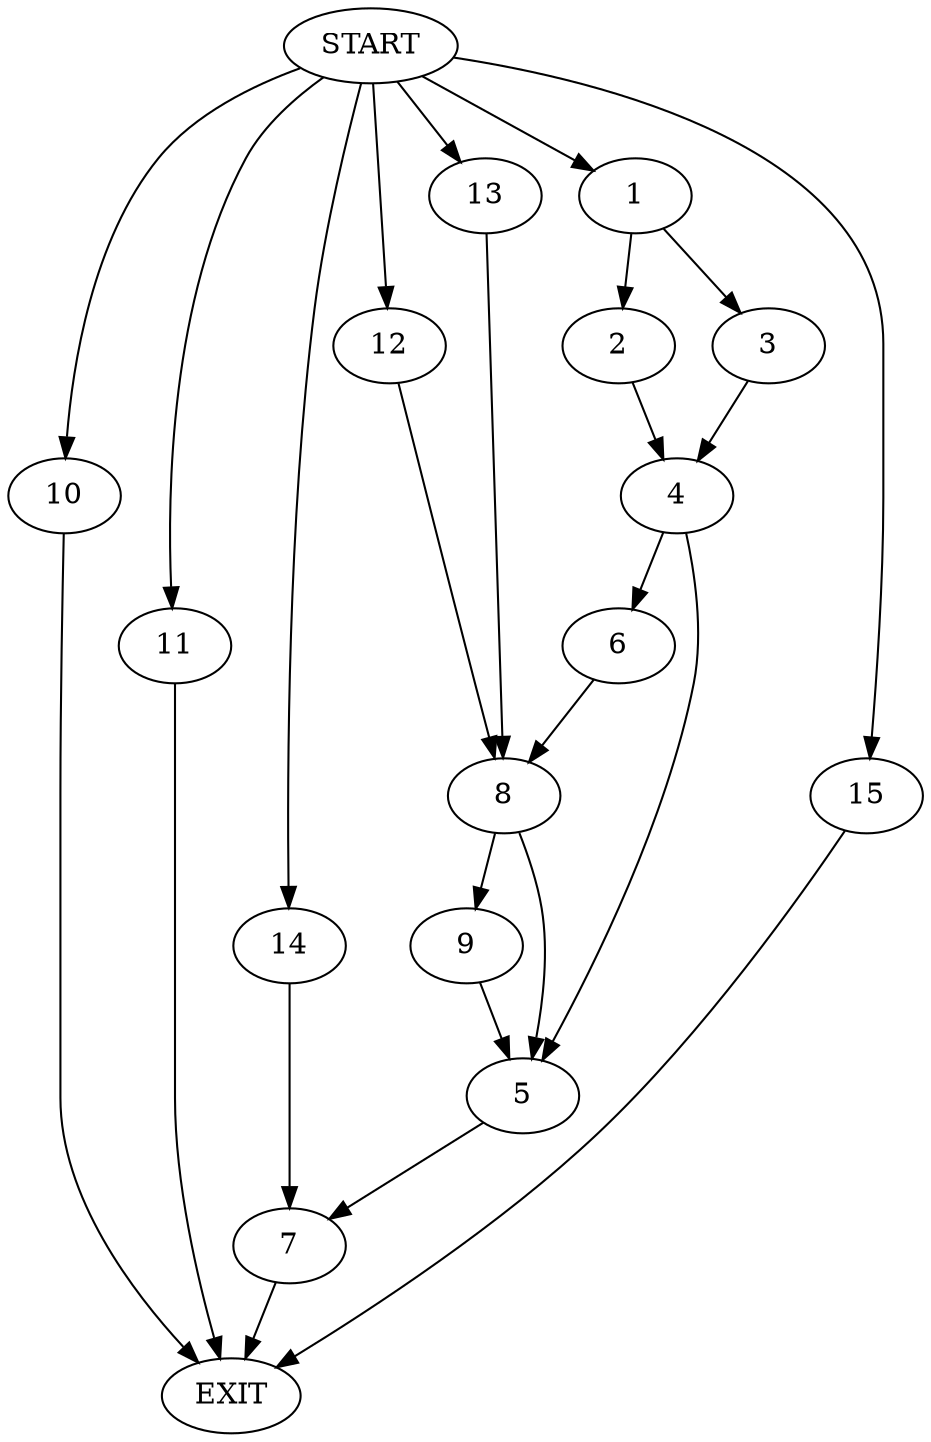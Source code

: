 digraph {
0 [label="START"]
16 [label="EXIT"]
0 -> 1
1 -> 2
1 -> 3
3 -> 4
2 -> 4
4 -> 5
4 -> 6
5 -> 7
6 -> 8
8 -> 9
8 -> 5
0 -> 10
10 -> 16
0 -> 11
11 -> 16
0 -> 12
12 -> 8
0 -> 13
13 -> 8
9 -> 5
7 -> 16
0 -> 14
14 -> 7
0 -> 15
15 -> 16
}
